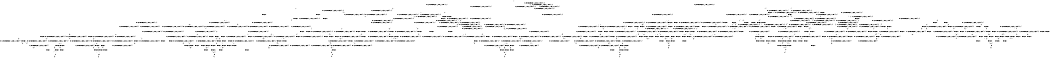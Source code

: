 digraph BCG {
size = "7, 10.5";
center = TRUE;
node [shape = circle];
0 [peripheries = 2];
0 -> 1 [label = "EX !0 !ATOMIC_EXCH_BRANCH (2, +1, TRUE, +0, 2, TRUE) !{0, 1, 2}"];
0 -> 2 [label = "EX !2 !ATOMIC_EXCH_BRANCH (1, +1, TRUE, +0, 2, TRUE) !{0, 1, 2}"];
0 -> 3 [label = "EX !1 !ATOMIC_EXCH_BRANCH (1, +0, FALSE, +0, 1, TRUE) !{0, 1, 2}"];
0 -> 4 [label = "EX !0 !ATOMIC_EXCH_BRANCH (2, +1, TRUE, +0, 2, TRUE) !{0, 1, 2}"];
1 -> 5 [label = "EX !2 !ATOMIC_EXCH_BRANCH (1, +1, TRUE, +0, 2, TRUE) !{0, 1, 2}"];
1 -> 6 [label = "EX !1 !ATOMIC_EXCH_BRANCH (1, +0, FALSE, +0, 1, TRUE) !{0, 1, 2}"];
1 -> 7 [label = "TERMINATE !0"];
2 -> 8 [label = "EX !0 !ATOMIC_EXCH_BRANCH (2, +1, TRUE, +0, 2, TRUE) !{0, 1, 2}"];
2 -> 9 [label = "EX !1 !ATOMIC_EXCH_BRANCH (1, +0, FALSE, +0, 1, FALSE) !{0, 1, 2}"];
2 -> 10 [label = "TERMINATE !2"];
2 -> 11 [label = "EX !0 !ATOMIC_EXCH_BRANCH (2, +1, TRUE, +0, 2, TRUE) !{0, 1, 2}"];
3 -> 3 [label = "EX !1 !ATOMIC_EXCH_BRANCH (1, +0, FALSE, +0, 1, TRUE) !{0, 1, 2}"];
3 -> 12 [label = "EX !0 !ATOMIC_EXCH_BRANCH (2, +1, TRUE, +0, 2, TRUE) !{0, 1, 2}"];
3 -> 13 [label = "EX !2 !ATOMIC_EXCH_BRANCH (1, +1, TRUE, +0, 2, TRUE) !{0, 1, 2}"];
3 -> 14 [label = "EX !0 !ATOMIC_EXCH_BRANCH (2, +1, TRUE, +0, 2, TRUE) !{0, 1, 2}"];
4 -> 15 [label = "EX !1 !ATOMIC_EXCH_BRANCH (1, +0, FALSE, +0, 1, TRUE) !{0, 1, 2}"];
4 -> 16 [label = "EX !2 !ATOMIC_EXCH_BRANCH (1, +1, TRUE, +0, 2, TRUE) !{0, 1, 2}"];
4 -> 17 [label = "EX !1 !ATOMIC_EXCH_BRANCH (1, +0, FALSE, +0, 1, TRUE) !{0, 1, 2}"];
4 -> 18 [label = "TERMINATE !0"];
5 -> 19 [label = "EX !1 !ATOMIC_EXCH_BRANCH (1, +0, FALSE, +0, 1, FALSE) !{0, 1, 2}"];
5 -> 20 [label = "TERMINATE !0"];
5 -> 21 [label = "TERMINATE !2"];
6 -> 6 [label = "EX !1 !ATOMIC_EXCH_BRANCH (1, +0, FALSE, +0, 1, TRUE) !{0, 1, 2}"];
6 -> 22 [label = "EX !2 !ATOMIC_EXCH_BRANCH (1, +1, TRUE, +0, 2, TRUE) !{0, 1, 2}"];
6 -> 23 [label = "TERMINATE !0"];
7 -> 24 [label = "EX !2 !ATOMIC_EXCH_BRANCH (1, +1, TRUE, +0, 2, TRUE) !{1, 2}"];
7 -> 25 [label = "EX !1 !ATOMIC_EXCH_BRANCH (1, +0, FALSE, +0, 1, TRUE) !{1, 2}"];
7 -> 26 [label = "EX !1 !ATOMIC_EXCH_BRANCH (1, +0, FALSE, +0, 1, TRUE) !{1, 2}"];
8 -> 19 [label = "EX !1 !ATOMIC_EXCH_BRANCH (1, +0, FALSE, +0, 1, FALSE) !{0, 1, 2}"];
8 -> 20 [label = "TERMINATE !0"];
8 -> 21 [label = "TERMINATE !2"];
9 -> 27 [label = "EX !1 !ATOMIC_EXCH_BRANCH (2, +0, FALSE, +0, 1, TRUE) !{0, 1, 2}"];
9 -> 28 [label = "EX !0 !ATOMIC_EXCH_BRANCH (2, +1, TRUE, +0, 2, TRUE) !{0, 1, 2}"];
9 -> 29 [label = "TERMINATE !2"];
9 -> 30 [label = "EX !0 !ATOMIC_EXCH_BRANCH (2, +1, TRUE, +0, 2, TRUE) !{0, 1, 2}"];
10 -> 31 [label = "EX !0 !ATOMIC_EXCH_BRANCH (2, +1, TRUE, +0, 2, TRUE) !{0, 1}"];
10 -> 32 [label = "EX !1 !ATOMIC_EXCH_BRANCH (1, +0, FALSE, +0, 1, FALSE) !{0, 1}"];
10 -> 33 [label = "EX !0 !ATOMIC_EXCH_BRANCH (2, +1, TRUE, +0, 2, TRUE) !{0, 1}"];
11 -> 34 [label = "EX !1 !ATOMIC_EXCH_BRANCH (1, +0, FALSE, +0, 1, FALSE) !{0, 1, 2}"];
11 -> 35 [label = "EX !1 !ATOMIC_EXCH_BRANCH (1, +0, FALSE, +0, 1, FALSE) !{0, 1, 2}"];
11 -> 36 [label = "TERMINATE !0"];
11 -> 37 [label = "TERMINATE !2"];
12 -> 6 [label = "EX !1 !ATOMIC_EXCH_BRANCH (1, +0, FALSE, +0, 1, TRUE) !{0, 1, 2}"];
12 -> 22 [label = "EX !2 !ATOMIC_EXCH_BRANCH (1, +1, TRUE, +0, 2, TRUE) !{0, 1, 2}"];
12 -> 23 [label = "TERMINATE !0"];
13 -> 9 [label = "EX !1 !ATOMIC_EXCH_BRANCH (1, +0, FALSE, +0, 1, FALSE) !{0, 1, 2}"];
13 -> 38 [label = "EX !0 !ATOMIC_EXCH_BRANCH (2, +1, TRUE, +0, 2, TRUE) !{0, 1, 2}"];
13 -> 39 [label = "TERMINATE !2"];
13 -> 40 [label = "EX !0 !ATOMIC_EXCH_BRANCH (2, +1, TRUE, +0, 2, TRUE) !{0, 1, 2}"];
14 -> 15 [label = "EX !1 !ATOMIC_EXCH_BRANCH (1, +0, FALSE, +0, 1, TRUE) !{0, 1, 2}"];
14 -> 17 [label = "EX !1 !ATOMIC_EXCH_BRANCH (1, +0, FALSE, +0, 1, TRUE) !{0, 1, 2}"];
14 -> 41 [label = "EX !2 !ATOMIC_EXCH_BRANCH (1, +1, TRUE, +0, 2, TRUE) !{0, 1, 2}"];
14 -> 42 [label = "TERMINATE !0"];
15 -> 43 [label = "EX !2 !ATOMIC_EXCH_BRANCH (1, +1, TRUE, +0, 2, TRUE) !{0, 1, 2}"];
15 -> 15 [label = "EX !1 !ATOMIC_EXCH_BRANCH (1, +0, FALSE, +0, 1, TRUE) !{0, 1, 2}"];
15 -> 44 [label = "EX !2 !ATOMIC_EXCH_BRANCH (1, +1, TRUE, +0, 2, TRUE) !{0, 1, 2}"];
15 -> 45 [label = "TERMINATE !0"];
16 -> 34 [label = "EX !1 !ATOMIC_EXCH_BRANCH (1, +0, FALSE, +0, 1, FALSE) !{0, 1, 2}"];
16 -> 35 [label = "EX !1 !ATOMIC_EXCH_BRANCH (1, +0, FALSE, +0, 1, FALSE) !{0, 1, 2}"];
16 -> 36 [label = "TERMINATE !0"];
16 -> 37 [label = "TERMINATE !2"];
17 -> 15 [label = "EX !1 !ATOMIC_EXCH_BRANCH (1, +0, FALSE, +0, 1, TRUE) !{0, 1, 2}"];
17 -> 17 [label = "EX !1 !ATOMIC_EXCH_BRANCH (1, +0, FALSE, +0, 1, TRUE) !{0, 1, 2}"];
17 -> 41 [label = "EX !2 !ATOMIC_EXCH_BRANCH (1, +1, TRUE, +0, 2, TRUE) !{0, 1, 2}"];
17 -> 42 [label = "TERMINATE !0"];
18 -> 46 [label = "EX !2 !ATOMIC_EXCH_BRANCH (1, +1, TRUE, +0, 2, TRUE) !{1, 2}"];
18 -> 47 [label = "EX !1 !ATOMIC_EXCH_BRANCH (1, +0, FALSE, +0, 1, TRUE) !{1, 2}"];
19 -> 48 [label = "EX !1 !ATOMIC_EXCH_BRANCH (2, +0, FALSE, +0, 1, FALSE) !{0, 1, 2}"];
19 -> 49 [label = "TERMINATE !0"];
19 -> 50 [label = "TERMINATE !2"];
20 -> 51 [label = "EX !1 !ATOMIC_EXCH_BRANCH (1, +0, FALSE, +0, 1, FALSE) !{1, 2}"];
20 -> 52 [label = "TERMINATE !2"];
20 -> 53 [label = "EX !1 !ATOMIC_EXCH_BRANCH (1, +0, FALSE, +0, 1, FALSE) !{1, 2}"];
21 -> 54 [label = "EX !1 !ATOMIC_EXCH_BRANCH (1, +0, FALSE, +0, 1, FALSE) !{0, 1}"];
21 -> 52 [label = "TERMINATE !0"];
22 -> 19 [label = "EX !1 !ATOMIC_EXCH_BRANCH (1, +0, FALSE, +0, 1, FALSE) !{0, 1, 2}"];
22 -> 55 [label = "TERMINATE !0"];
22 -> 56 [label = "TERMINATE !2"];
23 -> 25 [label = "EX !1 !ATOMIC_EXCH_BRANCH (1, +0, FALSE, +0, 1, TRUE) !{1, 2}"];
23 -> 57 [label = "EX !2 !ATOMIC_EXCH_BRANCH (1, +1, TRUE, +0, 2, TRUE) !{1, 2}"];
23 -> 26 [label = "EX !1 !ATOMIC_EXCH_BRANCH (1, +0, FALSE, +0, 1, TRUE) !{1, 2}"];
24 -> 51 [label = "EX !1 !ATOMIC_EXCH_BRANCH (1, +0, FALSE, +0, 1, FALSE) !{1, 2}"];
24 -> 52 [label = "TERMINATE !2"];
24 -> 53 [label = "EX !1 !ATOMIC_EXCH_BRANCH (1, +0, FALSE, +0, 1, FALSE) !{1, 2}"];
25 -> 25 [label = "EX !1 !ATOMIC_EXCH_BRANCH (1, +0, FALSE, +0, 1, TRUE) !{1, 2}"];
25 -> 57 [label = "EX !2 !ATOMIC_EXCH_BRANCH (1, +1, TRUE, +0, 2, TRUE) !{1, 2}"];
25 -> 26 [label = "EX !1 !ATOMIC_EXCH_BRANCH (1, +0, FALSE, +0, 1, TRUE) !{1, 2}"];
26 -> 58 [label = "EX !2 !ATOMIC_EXCH_BRANCH (1, +1, TRUE, +0, 2, TRUE) !{1, 2}"];
26 -> 26 [label = "EX !1 !ATOMIC_EXCH_BRANCH (1, +0, FALSE, +0, 1, TRUE) !{1, 2}"];
26 -> 59 [label = "EX !2 !ATOMIC_EXCH_BRANCH (1, +1, TRUE, +0, 2, TRUE) !{1, 2}"];
27 -> 9 [label = "EX !1 !ATOMIC_EXCH_BRANCH (1, +0, FALSE, +0, 1, FALSE) !{0, 1, 2}"];
27 -> 38 [label = "EX !0 !ATOMIC_EXCH_BRANCH (2, +1, TRUE, +0, 2, TRUE) !{0, 1, 2}"];
27 -> 39 [label = "TERMINATE !2"];
27 -> 40 [label = "EX !0 !ATOMIC_EXCH_BRANCH (2, +1, TRUE, +0, 2, TRUE) !{0, 1, 2}"];
28 -> 48 [label = "EX !1 !ATOMIC_EXCH_BRANCH (2, +0, FALSE, +0, 1, FALSE) !{0, 1, 2}"];
28 -> 49 [label = "TERMINATE !0"];
28 -> 50 [label = "TERMINATE !2"];
29 -> 60 [label = "EX !1 !ATOMIC_EXCH_BRANCH (2, +0, FALSE, +0, 1, TRUE) !{0, 1}"];
29 -> 61 [label = "EX !0 !ATOMIC_EXCH_BRANCH (2, +1, TRUE, +0, 2, TRUE) !{0, 1}"];
29 -> 62 [label = "EX !0 !ATOMIC_EXCH_BRANCH (2, +1, TRUE, +0, 2, TRUE) !{0, 1}"];
30 -> 63 [label = "EX !1 !ATOMIC_EXCH_BRANCH (2, +0, FALSE, +0, 1, FALSE) !{0, 1, 2}"];
30 -> 64 [label = "EX !1 !ATOMIC_EXCH_BRANCH (2, +0, FALSE, +0, 1, FALSE) !{0, 1, 2}"];
30 -> 65 [label = "TERMINATE !0"];
30 -> 66 [label = "TERMINATE !2"];
31 -> 54 [label = "EX !1 !ATOMIC_EXCH_BRANCH (1, +0, FALSE, +0, 1, FALSE) !{0, 1}"];
31 -> 52 [label = "TERMINATE !0"];
32 -> 60 [label = "EX !1 !ATOMIC_EXCH_BRANCH (2, +0, FALSE, +0, 1, TRUE) !{0, 1}"];
32 -> 61 [label = "EX !0 !ATOMIC_EXCH_BRANCH (2, +1, TRUE, +0, 2, TRUE) !{0, 1}"];
32 -> 62 [label = "EX !0 !ATOMIC_EXCH_BRANCH (2, +1, TRUE, +0, 2, TRUE) !{0, 1}"];
33 -> 67 [label = "EX !1 !ATOMIC_EXCH_BRANCH (1, +0, FALSE, +0, 1, FALSE) !{0, 1}"];
33 -> 68 [label = "EX !1 !ATOMIC_EXCH_BRANCH (1, +0, FALSE, +0, 1, FALSE) !{0, 1}"];
33 -> 69 [label = "TERMINATE !0"];
34 -> 63 [label = "EX !1 !ATOMIC_EXCH_BRANCH (2, +0, FALSE, +0, 1, FALSE) !{0, 1, 2}"];
34 -> 70 [label = "TERMINATE !0"];
34 -> 71 [label = "TERMINATE !2"];
35 -> 63 [label = "EX !1 !ATOMIC_EXCH_BRANCH (2, +0, FALSE, +0, 1, FALSE) !{0, 1, 2}"];
35 -> 64 [label = "EX !1 !ATOMIC_EXCH_BRANCH (2, +0, FALSE, +0, 1, FALSE) !{0, 1, 2}"];
35 -> 65 [label = "TERMINATE !0"];
35 -> 66 [label = "TERMINATE !2"];
36 -> 72 [label = "EX !1 !ATOMIC_EXCH_BRANCH (1, +0, FALSE, +0, 1, FALSE) !{1, 2}"];
36 -> 73 [label = "TERMINATE !2"];
37 -> 74 [label = "EX !1 !ATOMIC_EXCH_BRANCH (1, +0, FALSE, +0, 1, FALSE) !{0, 1}"];
37 -> 73 [label = "TERMINATE !0"];
38 -> 19 [label = "EX !1 !ATOMIC_EXCH_BRANCH (1, +0, FALSE, +0, 1, FALSE) !{0, 1, 2}"];
38 -> 55 [label = "TERMINATE !0"];
38 -> 56 [label = "TERMINATE !2"];
39 -> 32 [label = "EX !1 !ATOMIC_EXCH_BRANCH (1, +0, FALSE, +0, 1, FALSE) !{0, 1}"];
39 -> 75 [label = "EX !0 !ATOMIC_EXCH_BRANCH (2, +1, TRUE, +0, 2, TRUE) !{0, 1}"];
39 -> 76 [label = "EX !0 !ATOMIC_EXCH_BRANCH (2, +1, TRUE, +0, 2, TRUE) !{0, 1}"];
40 -> 34 [label = "EX !1 !ATOMIC_EXCH_BRANCH (1, +0, FALSE, +0, 1, FALSE) !{0, 1, 2}"];
40 -> 35 [label = "EX !1 !ATOMIC_EXCH_BRANCH (1, +0, FALSE, +0, 1, FALSE) !{0, 1, 2}"];
40 -> 77 [label = "TERMINATE !0"];
40 -> 78 [label = "TERMINATE !2"];
41 -> 34 [label = "EX !1 !ATOMIC_EXCH_BRANCH (1, +0, FALSE, +0, 1, FALSE) !{0, 1, 2}"];
41 -> 35 [label = "EX !1 !ATOMIC_EXCH_BRANCH (1, +0, FALSE, +0, 1, FALSE) !{0, 1, 2}"];
41 -> 77 [label = "TERMINATE !0"];
41 -> 78 [label = "TERMINATE !2"];
42 -> 47 [label = "EX !1 !ATOMIC_EXCH_BRANCH (1, +0, FALSE, +0, 1, TRUE) !{1, 2}"];
42 -> 79 [label = "EX !2 !ATOMIC_EXCH_BRANCH (1, +1, TRUE, +0, 2, TRUE) !{1, 2}"];
43 -> 80 [label = "EX !1 !ATOMIC_EXCH_BRANCH (1, +0, FALSE, +0, 1, FALSE) !{0, 1, 2}"];
43 -> 81 [label = "TERMINATE !0"];
43 -> 82 [label = "TERMINATE !2"];
44 -> 34 [label = "EX !1 !ATOMIC_EXCH_BRANCH (1, +0, FALSE, +0, 1, FALSE) !{0, 1, 2}"];
44 -> 83 [label = "TERMINATE !0"];
44 -> 84 [label = "TERMINATE !2"];
45 -> 85 [label = "EX !1 !ATOMIC_EXCH_BRANCH (1, +0, FALSE, +0, 1, TRUE) !{1, 2}"];
45 -> 86 [label = "EX !2 !ATOMIC_EXCH_BRANCH (1, +1, TRUE, +0, 2, TRUE) !{1, 2}"];
46 -> 72 [label = "EX !1 !ATOMIC_EXCH_BRANCH (1, +0, FALSE, +0, 1, FALSE) !{1, 2}"];
46 -> 73 [label = "TERMINATE !2"];
47 -> 47 [label = "EX !1 !ATOMIC_EXCH_BRANCH (1, +0, FALSE, +0, 1, TRUE) !{1, 2}"];
47 -> 79 [label = "EX !2 !ATOMIC_EXCH_BRANCH (1, +1, TRUE, +0, 2, TRUE) !{1, 2}"];
48 -> 87 [label = "TERMINATE !0"];
48 -> 88 [label = "TERMINATE !2"];
48 -> 89 [label = "TERMINATE !1"];
49 -> 90 [label = "EX !1 !ATOMIC_EXCH_BRANCH (2, +0, FALSE, +0, 1, FALSE) !{1, 2}"];
49 -> 91 [label = "TERMINATE !2"];
49 -> 92 [label = "EX !1 !ATOMIC_EXCH_BRANCH (2, +0, FALSE, +0, 1, FALSE) !{1, 2}"];
50 -> 93 [label = "EX !1 !ATOMIC_EXCH_BRANCH (2, +0, FALSE, +0, 1, FALSE) !{0, 1}"];
50 -> 91 [label = "TERMINATE !0"];
51 -> 90 [label = "EX !1 !ATOMIC_EXCH_BRANCH (2, +0, FALSE, +0, 1, FALSE) !{1, 2}"];
51 -> 91 [label = "TERMINATE !2"];
51 -> 92 [label = "EX !1 !ATOMIC_EXCH_BRANCH (2, +0, FALSE, +0, 1, FALSE) !{1, 2}"];
52 -> 94 [label = "EX !1 !ATOMIC_EXCH_BRANCH (1, +0, FALSE, +0, 1, FALSE) !{1}"];
52 -> 95 [label = "EX !1 !ATOMIC_EXCH_BRANCH (1, +0, FALSE, +0, 1, FALSE) !{1}"];
53 -> 92 [label = "EX !1 !ATOMIC_EXCH_BRANCH (2, +0, FALSE, +0, 1, FALSE) !{1, 2}"];
53 -> 96 [label = "TERMINATE !2"];
54 -> 93 [label = "EX !1 !ATOMIC_EXCH_BRANCH (2, +0, FALSE, +0, 1, FALSE) !{0, 1}"];
54 -> 91 [label = "TERMINATE !0"];
55 -> 51 [label = "EX !1 !ATOMIC_EXCH_BRANCH (1, +0, FALSE, +0, 1, FALSE) !{1, 2}"];
55 -> 97 [label = "TERMINATE !2"];
55 -> 53 [label = "EX !1 !ATOMIC_EXCH_BRANCH (1, +0, FALSE, +0, 1, FALSE) !{1, 2}"];
56 -> 54 [label = "EX !1 !ATOMIC_EXCH_BRANCH (1, +0, FALSE, +0, 1, FALSE) !{0, 1}"];
56 -> 97 [label = "TERMINATE !0"];
57 -> 51 [label = "EX !1 !ATOMIC_EXCH_BRANCH (1, +0, FALSE, +0, 1, FALSE) !{1, 2}"];
57 -> 97 [label = "TERMINATE !2"];
57 -> 53 [label = "EX !1 !ATOMIC_EXCH_BRANCH (1, +0, FALSE, +0, 1, FALSE) !{1, 2}"];
58 -> 98 [label = "EX !1 !ATOMIC_EXCH_BRANCH (1, +0, FALSE, +0, 1, FALSE) !{1, 2}"];
58 -> 99 [label = "TERMINATE !2"];
58 -> 53 [label = "EX !1 !ATOMIC_EXCH_BRANCH (1, +0, FALSE, +0, 1, FALSE) !{1, 2}"];
59 -> 53 [label = "EX !1 !ATOMIC_EXCH_BRANCH (1, +0, FALSE, +0, 1, FALSE) !{1, 2}"];
59 -> 100 [label = "TERMINATE !2"];
60 -> 32 [label = "EX !1 !ATOMIC_EXCH_BRANCH (1, +0, FALSE, +0, 1, FALSE) !{0, 1}"];
60 -> 75 [label = "EX !0 !ATOMIC_EXCH_BRANCH (2, +1, TRUE, +0, 2, TRUE) !{0, 1}"];
60 -> 76 [label = "EX !0 !ATOMIC_EXCH_BRANCH (2, +1, TRUE, +0, 2, TRUE) !{0, 1}"];
61 -> 93 [label = "EX !1 !ATOMIC_EXCH_BRANCH (2, +0, FALSE, +0, 1, FALSE) !{0, 1}"];
61 -> 91 [label = "TERMINATE !0"];
62 -> 101 [label = "EX !1 !ATOMIC_EXCH_BRANCH (2, +0, FALSE, +0, 1, FALSE) !{0, 1}"];
62 -> 102 [label = "EX !1 !ATOMIC_EXCH_BRANCH (2, +0, FALSE, +0, 1, FALSE) !{0, 1}"];
62 -> 103 [label = "TERMINATE !0"];
63 -> 104 [label = "TERMINATE !0"];
63 -> 105 [label = "TERMINATE !2"];
63 -> 106 [label = "TERMINATE !1"];
64 -> 107 [label = "TERMINATE !0"];
64 -> 108 [label = "TERMINATE !2"];
64 -> 109 [label = "TERMINATE !1"];
65 -> 110 [label = "EX !1 !ATOMIC_EXCH_BRANCH (2, +0, FALSE, +0, 1, FALSE) !{1, 2}"];
65 -> 111 [label = "TERMINATE !2"];
66 -> 112 [label = "EX !1 !ATOMIC_EXCH_BRANCH (2, +0, FALSE, +0, 1, FALSE) !{0, 1}"];
66 -> 111 [label = "TERMINATE !0"];
67 -> 101 [label = "EX !1 !ATOMIC_EXCH_BRANCH (2, +0, FALSE, +0, 1, FALSE) !{0, 1}"];
67 -> 113 [label = "TERMINATE !0"];
68 -> 101 [label = "EX !1 !ATOMIC_EXCH_BRANCH (2, +0, FALSE, +0, 1, FALSE) !{0, 1}"];
68 -> 102 [label = "EX !1 !ATOMIC_EXCH_BRANCH (2, +0, FALSE, +0, 1, FALSE) !{0, 1}"];
68 -> 103 [label = "TERMINATE !0"];
69 -> 114 [label = "EX !1 !ATOMIC_EXCH_BRANCH (1, +0, FALSE, +0, 1, FALSE) !{1}"];
70 -> 115 [label = "EX !1 !ATOMIC_EXCH_BRANCH (2, +0, FALSE, +0, 1, FALSE) !{1, 2}"];
70 -> 116 [label = "TERMINATE !2"];
71 -> 117 [label = "EX !1 !ATOMIC_EXCH_BRANCH (2, +0, FALSE, +0, 1, FALSE) !{0, 1}"];
71 -> 116 [label = "TERMINATE !0"];
72 -> 110 [label = "EX !1 !ATOMIC_EXCH_BRANCH (2, +0, FALSE, +0, 1, FALSE) !{1, 2}"];
72 -> 111 [label = "TERMINATE !2"];
73 -> 118 [label = "EX !1 !ATOMIC_EXCH_BRANCH (1, +0, FALSE, +0, 1, FALSE) !{1}"];
74 -> 112 [label = "EX !1 !ATOMIC_EXCH_BRANCH (2, +0, FALSE, +0, 1, FALSE) !{0, 1}"];
74 -> 111 [label = "TERMINATE !0"];
75 -> 54 [label = "EX !1 !ATOMIC_EXCH_BRANCH (1, +0, FALSE, +0, 1, FALSE) !{0, 1}"];
75 -> 97 [label = "TERMINATE !0"];
76 -> 67 [label = "EX !1 !ATOMIC_EXCH_BRANCH (1, +0, FALSE, +0, 1, FALSE) !{0, 1}"];
76 -> 68 [label = "EX !1 !ATOMIC_EXCH_BRANCH (1, +0, FALSE, +0, 1, FALSE) !{0, 1}"];
76 -> 119 [label = "TERMINATE !0"];
77 -> 72 [label = "EX !1 !ATOMIC_EXCH_BRANCH (1, +0, FALSE, +0, 1, FALSE) !{1, 2}"];
77 -> 120 [label = "TERMINATE !2"];
78 -> 74 [label = "EX !1 !ATOMIC_EXCH_BRANCH (1, +0, FALSE, +0, 1, FALSE) !{0, 1}"];
78 -> 120 [label = "TERMINATE !0"];
79 -> 72 [label = "EX !1 !ATOMIC_EXCH_BRANCH (1, +0, FALSE, +0, 1, FALSE) !{1, 2}"];
79 -> 120 [label = "TERMINATE !2"];
80 -> 121 [label = "EX !1 !ATOMIC_EXCH_BRANCH (2, +0, FALSE, +0, 1, FALSE) !{0, 1, 2}"];
80 -> 122 [label = "TERMINATE !0"];
80 -> 123 [label = "TERMINATE !2"];
81 -> 124 [label = "EX !1 !ATOMIC_EXCH_BRANCH (1, +0, FALSE, +0, 1, FALSE) !{1, 2}"];
81 -> 125 [label = "TERMINATE !2"];
82 -> 126 [label = "EX !1 !ATOMIC_EXCH_BRANCH (1, +0, FALSE, +0, 1, FALSE) !{0, 1}"];
82 -> 125 [label = "TERMINATE !0"];
83 -> 127 [label = "EX !1 !ATOMIC_EXCH_BRANCH (1, +0, FALSE, +0, 1, FALSE) !{1, 2}"];
83 -> 128 [label = "TERMINATE !2"];
84 -> 129 [label = "EX !1 !ATOMIC_EXCH_BRANCH (1, +0, FALSE, +0, 1, FALSE) !{0, 1}"];
84 -> 128 [label = "TERMINATE !0"];
85 -> 85 [label = "EX !1 !ATOMIC_EXCH_BRANCH (1, +0, FALSE, +0, 1, TRUE) !{1, 2}"];
85 -> 86 [label = "EX !2 !ATOMIC_EXCH_BRANCH (1, +1, TRUE, +0, 2, TRUE) !{1, 2}"];
86 -> 127 [label = "EX !1 !ATOMIC_EXCH_BRANCH (1, +0, FALSE, +0, 1, FALSE) !{1, 2}"];
86 -> 128 [label = "TERMINATE !2"];
87 -> 130 [label = "TERMINATE !2"];
87 -> 131 [label = "TERMINATE !1"];
88 -> 130 [label = "TERMINATE !0"];
88 -> 132 [label = "TERMINATE !1"];
89 -> 131 [label = "TERMINATE !0"];
89 -> 132 [label = "TERMINATE !2"];
90 -> 130 [label = "TERMINATE !2"];
90 -> 131 [label = "TERMINATE !1"];
91 -> 133 [label = "EX !1 !ATOMIC_EXCH_BRANCH (2, +0, FALSE, +0, 1, FALSE) !{1}"];
91 -> 134 [label = "EX !1 !ATOMIC_EXCH_BRANCH (2, +0, FALSE, +0, 1, FALSE) !{1}"];
92 -> 135 [label = "TERMINATE !2"];
92 -> 136 [label = "TERMINATE !1"];
93 -> 130 [label = "TERMINATE !0"];
93 -> 132 [label = "TERMINATE !1"];
94 -> 133 [label = "EX !1 !ATOMIC_EXCH_BRANCH (2, +0, FALSE, +0, 1, FALSE) !{1}"];
94 -> 134 [label = "EX !1 !ATOMIC_EXCH_BRANCH (2, +0, FALSE, +0, 1, FALSE) !{1}"];
95 -> 134 [label = "EX !1 !ATOMIC_EXCH_BRANCH (2, +0, FALSE, +0, 1, FALSE) !{1}"];
96 -> 137 [label = "EX !1 !ATOMIC_EXCH_BRANCH (2, +0, FALSE, +0, 1, FALSE) !{1}"];
97 -> 94 [label = "EX !1 !ATOMIC_EXCH_BRANCH (1, +0, FALSE, +0, 1, FALSE) !{1}"];
97 -> 95 [label = "EX !1 !ATOMIC_EXCH_BRANCH (1, +0, FALSE, +0, 1, FALSE) !{1}"];
98 -> 138 [label = "EX !1 !ATOMIC_EXCH_BRANCH (2, +0, FALSE, +0, 1, FALSE) !{1, 2}"];
98 -> 139 [label = "TERMINATE !2"];
98 -> 92 [label = "EX !1 !ATOMIC_EXCH_BRANCH (2, +0, FALSE, +0, 1, FALSE) !{1, 2}"];
99 -> 140 [label = "EX !1 !ATOMIC_EXCH_BRANCH (1, +0, FALSE, +0, 1, FALSE) !{1}"];
100 -> 141 [label = "EX !1 !ATOMIC_EXCH_BRANCH (1, +0, FALSE, +0, 1, FALSE) !{1}"];
101 -> 142 [label = "TERMINATE !0"];
101 -> 143 [label = "TERMINATE !1"];
102 -> 144 [label = "TERMINATE !0"];
102 -> 145 [label = "TERMINATE !1"];
103 -> 146 [label = "EX !1 !ATOMIC_EXCH_BRANCH (2, +0, FALSE, +0, 1, FALSE) !{1}"];
104 -> 147 [label = "TERMINATE !2"];
104 -> 148 [label = "TERMINATE !1"];
105 -> 147 [label = "TERMINATE !0"];
105 -> 149 [label = "TERMINATE !1"];
106 -> 148 [label = "TERMINATE !0"];
106 -> 149 [label = "TERMINATE !2"];
107 -> 150 [label = "TERMINATE !2"];
107 -> 151 [label = "TERMINATE !1"];
108 -> 150 [label = "TERMINATE !0"];
108 -> 152 [label = "TERMINATE !1"];
109 -> 151 [label = "TERMINATE !0"];
109 -> 152 [label = "TERMINATE !2"];
110 -> 150 [label = "TERMINATE !2"];
110 -> 151 [label = "TERMINATE !1"];
111 -> 153 [label = "EX !1 !ATOMIC_EXCH_BRANCH (2, +0, FALSE, +0, 1, FALSE) !{1}"];
112 -> 150 [label = "TERMINATE !0"];
112 -> 152 [label = "TERMINATE !1"];
113 -> 154 [label = "EX !1 !ATOMIC_EXCH_BRANCH (2, +0, FALSE, +0, 1, FALSE) !{1}"];
114 -> 146 [label = "EX !1 !ATOMIC_EXCH_BRANCH (2, +0, FALSE, +0, 1, FALSE) !{1}"];
115 -> 147 [label = "TERMINATE !2"];
115 -> 148 [label = "TERMINATE !1"];
116 -> 155 [label = "EX !1 !ATOMIC_EXCH_BRANCH (2, +0, FALSE, +0, 1, FALSE) !{1}"];
117 -> 147 [label = "TERMINATE !0"];
117 -> 149 [label = "TERMINATE !1"];
118 -> 153 [label = "EX !1 !ATOMIC_EXCH_BRANCH (2, +0, FALSE, +0, 1, FALSE) !{1}"];
119 -> 114 [label = "EX !1 !ATOMIC_EXCH_BRANCH (1, +0, FALSE, +0, 1, FALSE) !{1}"];
120 -> 118 [label = "EX !1 !ATOMIC_EXCH_BRANCH (1, +0, FALSE, +0, 1, FALSE) !{1}"];
121 -> 156 [label = "TERMINATE !0"];
121 -> 157 [label = "TERMINATE !2"];
121 -> 158 [label = "TERMINATE !1"];
122 -> 159 [label = "EX !1 !ATOMIC_EXCH_BRANCH (2, +0, FALSE, +0, 1, FALSE) !{1, 2}"];
122 -> 160 [label = "TERMINATE !2"];
123 -> 161 [label = "EX !1 !ATOMIC_EXCH_BRANCH (2, +0, FALSE, +0, 1, FALSE) !{0, 1}"];
123 -> 160 [label = "TERMINATE !0"];
124 -> 159 [label = "EX !1 !ATOMIC_EXCH_BRANCH (2, +0, FALSE, +0, 1, FALSE) !{1, 2}"];
124 -> 160 [label = "TERMINATE !2"];
125 -> 162 [label = "EX !1 !ATOMIC_EXCH_BRANCH (1, +0, FALSE, +0, 1, FALSE) !{1}"];
126 -> 161 [label = "EX !1 !ATOMIC_EXCH_BRANCH (2, +0, FALSE, +0, 1, FALSE) !{0, 1}"];
126 -> 160 [label = "TERMINATE !0"];
127 -> 115 [label = "EX !1 !ATOMIC_EXCH_BRANCH (2, +0, FALSE, +0, 1, FALSE) !{1, 2}"];
127 -> 116 [label = "TERMINATE !2"];
128 -> 163 [label = "EX !1 !ATOMIC_EXCH_BRANCH (1, +0, FALSE, +0, 1, FALSE) !{1}"];
129 -> 117 [label = "EX !1 !ATOMIC_EXCH_BRANCH (2, +0, FALSE, +0, 1, FALSE) !{0, 1}"];
129 -> 116 [label = "TERMINATE !0"];
130 -> 164 [label = "TERMINATE !1"];
131 -> 164 [label = "TERMINATE !2"];
132 -> 164 [label = "TERMINATE !0"];
133 -> 164 [label = "TERMINATE !1"];
134 -> 165 [label = "TERMINATE !1"];
135 -> 166 [label = "TERMINATE !1"];
136 -> 166 [label = "TERMINATE !2"];
137 -> 166 [label = "TERMINATE !1"];
138 -> 167 [label = "TERMINATE !2"];
138 -> 168 [label = "TERMINATE !1"];
139 -> 169 [label = "EX !1 !ATOMIC_EXCH_BRANCH (2, +0, FALSE, +0, 1, FALSE) !{1}"];
140 -> 169 [label = "EX !1 !ATOMIC_EXCH_BRANCH (2, +0, FALSE, +0, 1, FALSE) !{1}"];
141 -> 137 [label = "EX !1 !ATOMIC_EXCH_BRANCH (2, +0, FALSE, +0, 1, FALSE) !{1}"];
142 -> 170 [label = "TERMINATE !1"];
143 -> 170 [label = "TERMINATE !0"];
144 -> 171 [label = "TERMINATE !1"];
145 -> 171 [label = "TERMINATE !0"];
146 -> 171 [label = "TERMINATE !1"];
147 -> 172 [label = "TERMINATE !1"];
148 -> 172 [label = "TERMINATE !2"];
149 -> 172 [label = "TERMINATE !0"];
150 -> 173 [label = "TERMINATE !1"];
151 -> 173 [label = "TERMINATE !2"];
152 -> 173 [label = "TERMINATE !0"];
153 -> 173 [label = "TERMINATE !1"];
154 -> 170 [label = "TERMINATE !1"];
155 -> 172 [label = "TERMINATE !1"];
156 -> 174 [label = "TERMINATE !2"];
156 -> 175 [label = "TERMINATE !1"];
157 -> 174 [label = "TERMINATE !0"];
157 -> 176 [label = "TERMINATE !1"];
158 -> 175 [label = "TERMINATE !0"];
158 -> 176 [label = "TERMINATE !2"];
159 -> 174 [label = "TERMINATE !2"];
159 -> 175 [label = "TERMINATE !1"];
160 -> 177 [label = "EX !1 !ATOMIC_EXCH_BRANCH (2, +0, FALSE, +0, 1, FALSE) !{1}"];
161 -> 174 [label = "TERMINATE !0"];
161 -> 176 [label = "TERMINATE !1"];
162 -> 177 [label = "EX !1 !ATOMIC_EXCH_BRANCH (2, +0, FALSE, +0, 1, FALSE) !{1}"];
163 -> 155 [label = "EX !1 !ATOMIC_EXCH_BRANCH (2, +0, FALSE, +0, 1, FALSE) !{1}"];
164 -> 178 [label = "exit"];
165 -> 179 [label = "exit"];
166 -> 180 [label = "exit"];
167 -> 181 [label = "TERMINATE !1"];
168 -> 181 [label = "TERMINATE !2"];
169 -> 181 [label = "TERMINATE !1"];
170 -> 182 [label = "exit"];
171 -> 183 [label = "exit"];
172 -> 184 [label = "exit"];
173 -> 185 [label = "exit"];
174 -> 186 [label = "TERMINATE !1"];
175 -> 186 [label = "TERMINATE !2"];
176 -> 186 [label = "TERMINATE !0"];
177 -> 186 [label = "TERMINATE !1"];
181 -> 187 [label = "exit"];
186 -> 188 [label = "exit"];
}
